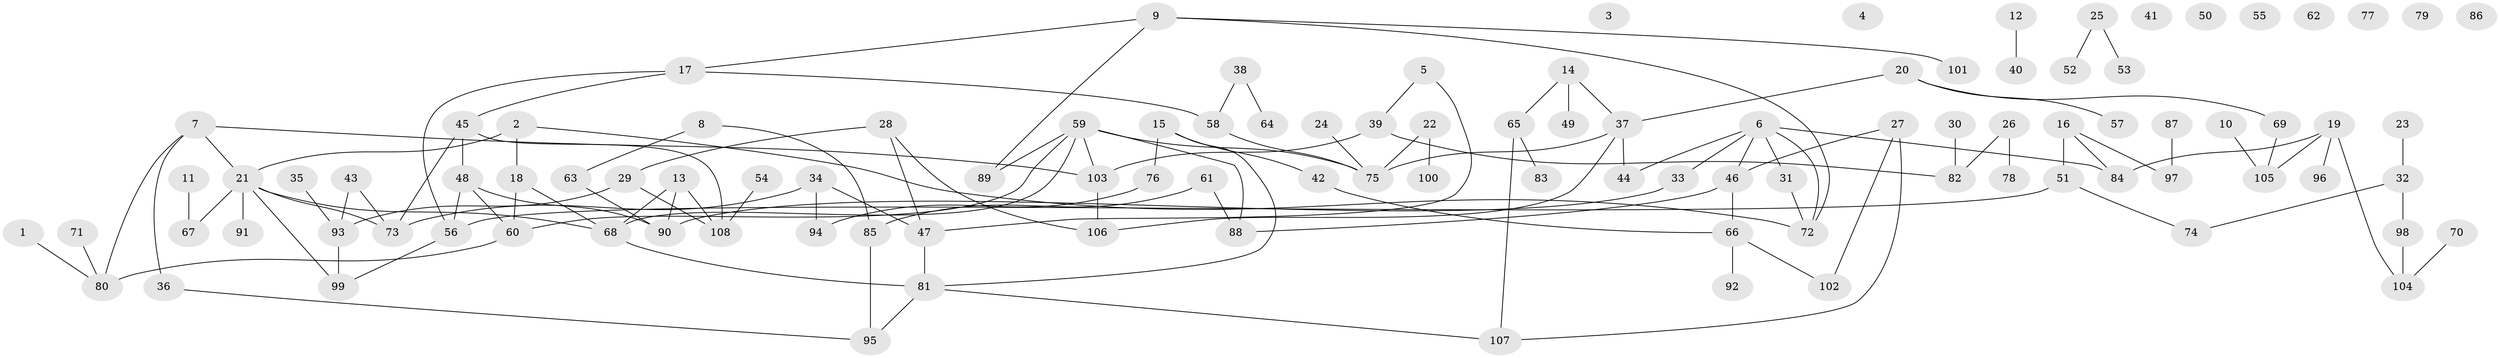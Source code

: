 // coarse degree distribution, {9: 0.015384615384615385, 5: 0.09230769230769231, 3: 0.24615384615384617, 1: 0.2, 7: 0.03076923076923077, 2: 0.27692307692307694, 4: 0.09230769230769231, 6: 0.046153846153846156}
// Generated by graph-tools (version 1.1) at 2025/48/03/04/25 22:48:06]
// undirected, 108 vertices, 130 edges
graph export_dot {
  node [color=gray90,style=filled];
  1;
  2;
  3;
  4;
  5;
  6;
  7;
  8;
  9;
  10;
  11;
  12;
  13;
  14;
  15;
  16;
  17;
  18;
  19;
  20;
  21;
  22;
  23;
  24;
  25;
  26;
  27;
  28;
  29;
  30;
  31;
  32;
  33;
  34;
  35;
  36;
  37;
  38;
  39;
  40;
  41;
  42;
  43;
  44;
  45;
  46;
  47;
  48;
  49;
  50;
  51;
  52;
  53;
  54;
  55;
  56;
  57;
  58;
  59;
  60;
  61;
  62;
  63;
  64;
  65;
  66;
  67;
  68;
  69;
  70;
  71;
  72;
  73;
  74;
  75;
  76;
  77;
  78;
  79;
  80;
  81;
  82;
  83;
  84;
  85;
  86;
  87;
  88;
  89;
  90;
  91;
  92;
  93;
  94;
  95;
  96;
  97;
  98;
  99;
  100;
  101;
  102;
  103;
  104;
  105;
  106;
  107;
  108;
  1 -- 80;
  2 -- 18;
  2 -- 21;
  2 -- 72;
  5 -- 39;
  5 -- 47;
  6 -- 31;
  6 -- 33;
  6 -- 44;
  6 -- 46;
  6 -- 72;
  6 -- 84;
  7 -- 21;
  7 -- 36;
  7 -- 80;
  7 -- 103;
  8 -- 63;
  8 -- 85;
  9 -- 17;
  9 -- 72;
  9 -- 89;
  9 -- 101;
  10 -- 105;
  11 -- 67;
  12 -- 40;
  13 -- 68;
  13 -- 90;
  13 -- 108;
  14 -- 37;
  14 -- 49;
  14 -- 65;
  15 -- 42;
  15 -- 76;
  15 -- 81;
  16 -- 51;
  16 -- 84;
  16 -- 97;
  17 -- 45;
  17 -- 56;
  17 -- 58;
  18 -- 60;
  18 -- 68;
  19 -- 84;
  19 -- 96;
  19 -- 104;
  19 -- 105;
  20 -- 37;
  20 -- 57;
  20 -- 69;
  21 -- 67;
  21 -- 68;
  21 -- 73;
  21 -- 91;
  21 -- 99;
  22 -- 75;
  22 -- 100;
  23 -- 32;
  24 -- 75;
  25 -- 52;
  25 -- 53;
  26 -- 78;
  26 -- 82;
  27 -- 46;
  27 -- 102;
  27 -- 107;
  28 -- 29;
  28 -- 47;
  28 -- 106;
  29 -- 93;
  29 -- 108;
  30 -- 82;
  31 -- 72;
  32 -- 74;
  32 -- 98;
  33 -- 90;
  34 -- 47;
  34 -- 73;
  34 -- 94;
  35 -- 93;
  36 -- 95;
  37 -- 44;
  37 -- 75;
  37 -- 106;
  38 -- 58;
  38 -- 64;
  39 -- 82;
  39 -- 103;
  42 -- 66;
  43 -- 73;
  43 -- 93;
  45 -- 48;
  45 -- 73;
  45 -- 108;
  46 -- 66;
  46 -- 88;
  47 -- 81;
  48 -- 56;
  48 -- 60;
  48 -- 90;
  51 -- 56;
  51 -- 74;
  54 -- 108;
  56 -- 99;
  58 -- 75;
  59 -- 60;
  59 -- 68;
  59 -- 75;
  59 -- 88;
  59 -- 89;
  59 -- 103;
  60 -- 80;
  61 -- 85;
  61 -- 88;
  63 -- 90;
  65 -- 83;
  65 -- 107;
  66 -- 92;
  66 -- 102;
  68 -- 81;
  69 -- 105;
  70 -- 104;
  71 -- 80;
  76 -- 94;
  81 -- 95;
  81 -- 107;
  85 -- 95;
  87 -- 97;
  93 -- 99;
  98 -- 104;
  103 -- 106;
}
